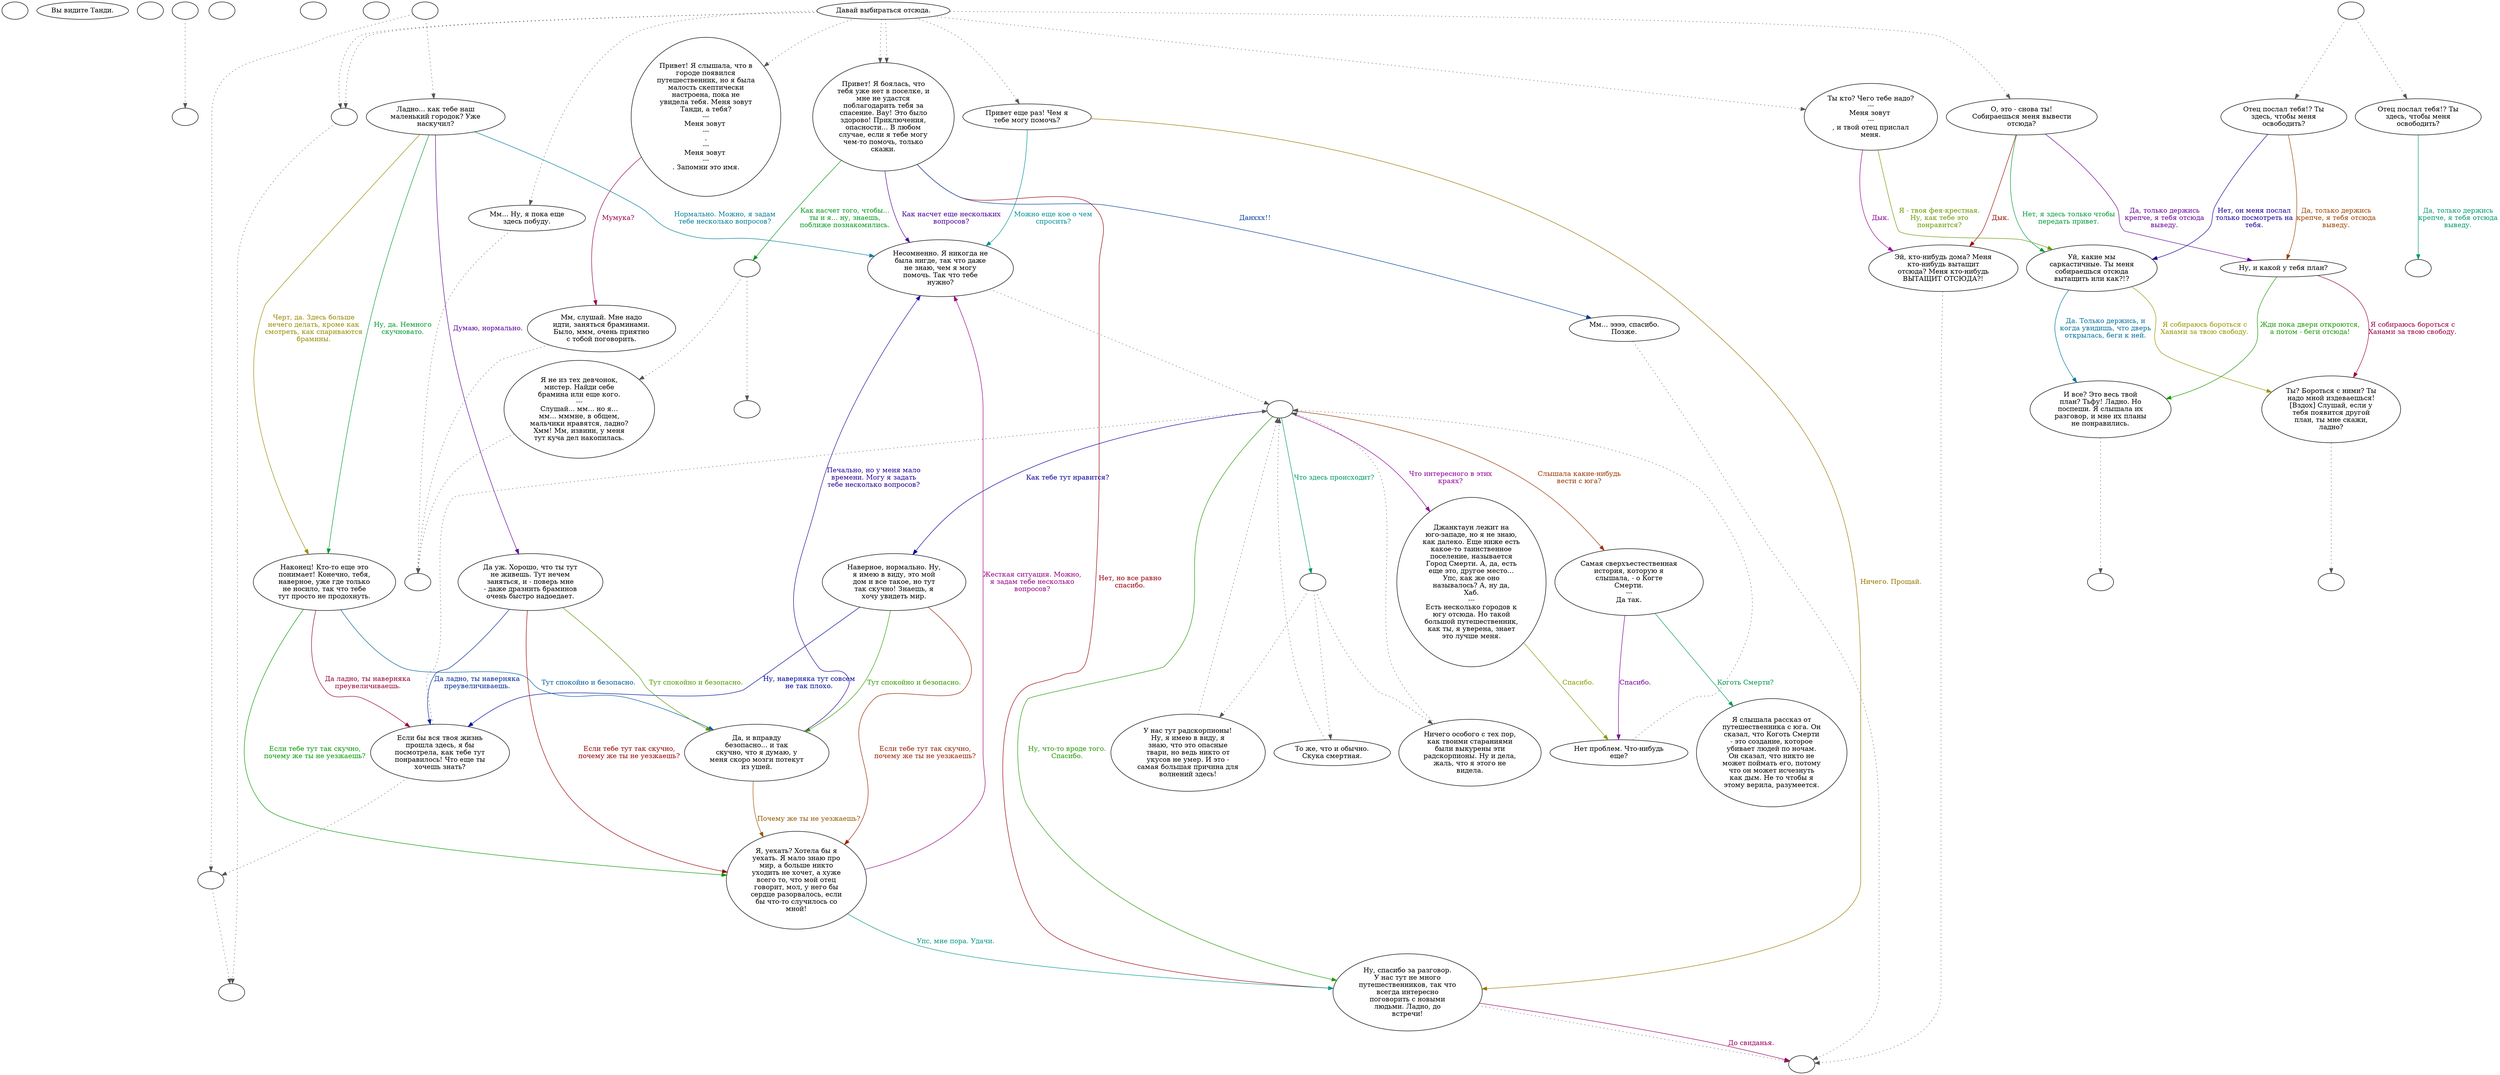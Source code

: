 digraph tandi {
  "start" [style=filled       fillcolor="#FFFFFF"       color="#000000"]
  "start" [label=""]
  "look_at_p_proc" [style=filled       fillcolor="#FFFFFF"       color="#000000"]
  "look_at_p_proc" [label="Вы видите Танди."]
  "map_enter_p_proc" [style=filled       fillcolor="#FFFFFF"       color="#000000"]
  "map_enter_p_proc" [label=""]
  "critter_p_proc" [style=filled       fillcolor="#FFFFFF"       color="#000000"]
  "critter_p_proc" -> "TandiSchedule" [style=dotted color="#555555"]
  "critter_p_proc" [label=""]
  "pickup_p_proc" [style=filled       fillcolor="#FFFFFF"       color="#000000"]
  "pickup_p_proc" [label=""]
  "damage_p_proc" [style=filled       fillcolor="#FFFFFF"       color="#000000"]
  "damage_p_proc" [label=""]
  "destroy_p_proc" [style=filled       fillcolor="#FFFFFF"       color="#000000"]
  "destroy_p_proc" [label=""]
  "talk_p_proc" [style=filled       fillcolor="#FFFFFF"       color="#000000"]
  "talk_p_proc" -> "get_reaction" [style=dotted color="#555555"]
  "talk_p_proc" -> "tandi43" [style=dotted color="#555555"]
  "talk_p_proc" -> "tandi37" [style=dotted color="#555555"]
  "talk_p_proc" -> "get_reaction" [style=dotted color="#555555"]
  "talk_p_proc" -> "tandi06" [style=dotted color="#555555"]
  "talk_p_proc" -> "tandi30" [style=dotted color="#555555"]
  "talk_p_proc" -> "tandi36" [style=dotted color="#555555"]
  "talk_p_proc" -> "tandi01" [style=dotted color="#555555"]
  "talk_p_proc" -> "tandi36" [style=dotted color="#555555"]
  "talk_p_proc" [label="Давай выбираться отсюда."]
  "tandi00" [style=filled       fillcolor="#FFFFFF"       color="#000000"]
  "tandi00" [label=""]
  "tandi00" -> "tandi15" [label="Что интересного в этих\nкраях?" color="#900099" fontcolor="#900099"]
  "tandi00" -> "tandi00_1" [label="Что здесь происходит?" color="#009963" fontcolor="#009963"]
  "tandi00" -> "tandi23" [label="Слышала какие-нибудь\nвести с юга?" color="#993600" fontcolor="#993600"]
  "tandi00" -> "tandi24" [label="Как тебе тут нравится?" color="#0A0099" fontcolor="#0A0099"]
  "tandi00" -> "tandi28" [label="Ну, что-то вроде того.\nСпасибо." color="#239900" fontcolor="#239900"]
  "tandi00_1" [style=filled       fillcolor="#FFFFFF"       color="#000000"]
  "tandi00_1" -> "tandi20" [style=dotted color="#555555"]
  "tandi00_1" -> "tandi21" [style=dotted color="#555555"]
  "tandi00_1" -> "tandi22" [style=dotted color="#555555"]
  "tandi00_1" [label=""]
  "tandi01" [style=filled       fillcolor="#FFFFFF"       color="#000000"]
  "tandi01" [label="Привет! Я слышала, что в\nгороде появился\nпутешественник, но я была\nмалость скептически\nнастроена, пока не\nувидела тебя. Меня зовут\nТанди, а тебя?\n---\nМеня зовут \n---\n.\n---\nМеня зовут \n---\n. Запомни это имя."]
  "tandi01" -> "tandi29" [label="Мумука?" color="#99004F" fontcolor="#99004F"]
  "tandi01a" [style=filled       fillcolor="#FFFFFF"       color="#000000"]
  "tandi01a" -> "DownReact" [style=dotted color="#555555"]
  "tandi01a" -> "tandi02" [style=dotted color="#555555"]
  "tandi01a" [label=""]
  "tandi02" [style=filled       fillcolor="#FFFFFF"       color="#000000"]
  "tandi02" [label="Ладно... как тебе наш\nмаленький городок? Уже\nнаскучил?"]
  "tandi02" -> "tandi03" [label="Нормально. Можно, я задам\nтебе несколько вопросов?" color="#007C99" fontcolor="#007C99"]
  "tandi02" -> "tandi14" [label="Черт, да. Здесь больше\nнечего делать, кроме как\nсмотреть, как спариваются\nбрамины." color="#998900" fontcolor="#998900"]
  "tandi02" -> "tandi04" [label="Думаю, нормально." color="#5D0099" fontcolor="#5D0099"]
  "tandi02" -> "tandi14" [label="Ну, да. Немного\nскучновато." color="#009930" fontcolor="#009930"]
  "tandi03" [style=filled       fillcolor="#FFFFFF"       color="#000000"]
  "tandi03" -> "tandi00" [style=dotted color="#555555"]
  "tandi03" [label="Несомненно. Я никогда не\nбыла нигде, так что даже\nне знаю, чем я могу\nпомочь. Так что тебе\nнужно?"]
  "tandi04" [style=filled       fillcolor="#FFFFFF"       color="#000000"]
  "tandi04" [label="Да уж. Хорошо, что ты тут\nне живешь. Тут нечем\nзаняться, и - поверь мне\n- даже дразнить браминов\nочень быстро надоедает."]
  "tandi04" -> "tandi05" [label="Если тебе тут так скучно,\nпочему же ты не уезжаешь?" color="#990300" fontcolor="#990300"]
  "tandi04" -> "tandi12" [label="Да ладно, ты наверняка\nпреувеличиваешь." color="#002999" fontcolor="#002999"]
  "tandi04" -> "tandi13" [label="Тут спокойно и безопасно." color="#569900" fontcolor="#569900"]
  "tandi05" [style=filled       fillcolor="#FFFFFF"       color="#000000"]
  "tandi05" [label="Я, уехать? Хотела бы я\nуехать. Я мало знаю про\nмир, а больше никто\nуходить не хочет, а хуже\nвсего то, что мой отец\nговорит, мол, у него бы\nсердце разорвалось, если\nбы что-то случилось со\nмной!"]
  "tandi05" -> "tandi03" [label="Жесткая ситуация. Можно,\nя задам тебе несколько\nвопросов?" color="#990083" fontcolor="#990083"]
  "tandi05" -> "tandi28" [label="Упс, мне пора. Удачи." color="#009983" fontcolor="#009983"]
  "tandi06" [style=filled       fillcolor="#FFFFFF"       color="#000000"]
  "tandi06" -> "tandix2" [style=dotted color="#555555"]
  "tandi06" [label="Мм... Ну, я пока еще\nздесь побуду."]
  "tandi12" [style=filled       fillcolor="#FFFFFF"       color="#000000"]
  "tandi12" -> "DownReact" [style=dotted color="#555555"]
  "tandi12" -> "tandi00" [style=dotted color="#555555"]
  "tandi12" [label="Если бы вся твоя жизнь\nпрошла здесь, я бы\nпосмотрела, как тебе тут\nпонравилось! Что еще ты\nхочешь знать?"]
  "tandi13" [style=filled       fillcolor="#FFFFFF"       color="#000000"]
  "tandi13" [label="Да, и вправду\nбезопасно... и так\nскучно, что я думаю, у\nменя скоро мозги потекут\nиз ушей."]
  "tandi13" -> "tandi05" [label="Почему же ты не уезжаешь?" color="#995600" fontcolor="#995600"]
  "tandi13" -> "tandi03" [label="Печально, но у меня мало\nвремени. Могу я задать\nтебе несколько вопросов?" color="#290099" fontcolor="#290099"]
  "tandi14" [style=filled       fillcolor="#FFFFFF"       color="#000000"]
  "tandi14" [label="Наконец! Кто-то еще это\nпонимает! Конечно, тебя,\nнаверное, уже где только\nне носило, так что тебе\nтут просто не продохнуть."]
  "tandi14" -> "tandi05" [label="Если тебе тут так скучно,\nпочему же ты не уезжаешь?" color="#039900" fontcolor="#039900"]
  "tandi14" -> "tandi12" [label="Да ладно, ты наверняка\nпреувеличиваешь." color="#990030" fontcolor="#990030"]
  "tandi14" -> "tandi13" [label="Тут спокойно и безопасно." color="#005C99" fontcolor="#005C99"]
  "tandi15" [style=filled       fillcolor="#FFFFFF"       color="#000000"]
  "tandi15" [label="Джанктаун лежит на\nюго-западе, но я не знаю,\nкак далеко. Еще ниже есть\nкакое-то таинственное\nпоселение, называется\nГород Смерти. А, да, есть\nеще это, другое место...\nУпс, как же оно\nназывалось? А, ну да,\nХаб.\n---\nЕсть несколько городов к\nюгу отсюда. Но такой\nбольшой путешественник,\nкак ты, я уверена, знает\nэто лучше меня."]
  "tandi15" -> "tandi16" [label="Спасибо." color="#899900" fontcolor="#899900"]
  "tandi16" [style=filled       fillcolor="#FFFFFF"       color="#000000"]
  "tandi16" -> "tandi00" [style=dotted color="#555555"]
  "tandi16" [label="Нет проблем. Что-нибудь\nеще?"]
  "tandi20" [style=filled       fillcolor="#FFFFFF"       color="#000000"]
  "tandi20" -> "tandi00" [style=dotted color="#555555"]
  "tandi20" [label="У нас тут радскорпионы!\nНу, я имею в виду, я\nзнаю, что это опасные\nтвари, но ведь никто от\nукусов не умер. И это -\nсамая большая причина для\nволнений здесь!"]
  "tandi21" [style=filled       fillcolor="#FFFFFF"       color="#000000"]
  "tandi21" -> "tandi00" [style=dotted color="#555555"]
  "tandi21" [label="Ничего особого с тех пор,\nкак твоими стараниями\nбыли выкурены эти\nрадскорпионы. Ну и дела,\nжаль, что я этого не\nвидела."]
  "tandi22" [style=filled       fillcolor="#FFFFFF"       color="#000000"]
  "tandi22" -> "tandi00" [style=dotted color="#555555"]
  "tandi22" [label="То же, что и обычно.\nСкука смертная."]
  "tandi23" [style=filled       fillcolor="#FFFFFF"       color="#000000"]
  "tandi23" [label="Самая сверхъестественная\nистория, которую я\nслышала, - о Когте\nСмерти.\n---\nДа так."]
  "tandi23" -> "tandi16" [label="Спасибо." color="#7C0099" fontcolor="#7C0099"]
  "tandi23" -> "tandi52" [label="Коготь Смерти?" color="#009950" fontcolor="#009950"]
  "tandi24" [style=filled       fillcolor="#FFFFFF"       color="#000000"]
  "tandi24" [label="Наверное, нормально. Ну,\nя имею в виду, это мой\nдом и все такое, но тут\nтак скучно! Знаешь, я\nхочу увидеть мир."]
  "tandi24" -> "tandi05" [label="Если тебе тут так скучно,\nпочему же ты не уезжаешь?" color="#992300" fontcolor="#992300"]
  "tandi24" -> "tandi12" [label="Ну, наверняка тут совсем\nне так плохо." color="#000A99" fontcolor="#000A99"]
  "tandi24" -> "tandi13" [label="Тут спокойно и безопасно." color="#369900" fontcolor="#369900"]
  "tandi27" [style=filled       fillcolor="#FFFFFF"       color="#000000"]
  "tandi27" -> "tandix2" [style=dotted color="#555555"]
  "tandi27" [label="Я не из тех девчонок,\nмистер. Найди себе\nбрамина или еще кого.\n---\nСлушай... мм... но я...\nмм... мммне, в общем,\nмальчики нравятся, ладно?\nХмм! Мм, извини, у меня\nтут куча дел накопилась."]
  "tandi28" [style=filled       fillcolor="#FFFFFF"       color="#000000"]
  "tandi28" -> "tandix" [style=dotted color="#555555"]
  "tandi28" [label="Ну, спасибо за разговор.\nУ нас тут не много\nпутешественников, так что\nвсегда интересно\nпоговорить с новыми\nлюдьми. Ладно, до\nвстречи!"]
  "tandi28" -> "tandix" [label="До свиданья." color="#990063" fontcolor="#990063"]
  "tandi29" [style=filled       fillcolor="#FFFFFF"       color="#000000"]
  "tandi29" -> "tandix2" [style=dotted color="#555555"]
  "tandi29" [label="Мм, слушай. Мне надо\nидти, заняться браминами.\nБыло, ммм, очень приятно\nс тобой поговорить."]
  "tandi30" [style=filled       fillcolor="#FFFFFF"       color="#000000"]
  "tandi30" [label="Привет еще раз! Чем я\nтебе могу помочь?"]
  "tandi30" -> "tandi03" [label="Можно еще кое о чем\nспросить?" color="#009099" fontcolor="#009099"]
  "tandi30" -> "tandi28" [label="Ничего. Прощай." color="#997600" fontcolor="#997600"]
  "tandi35" [style=filled       fillcolor="#FFFFFF"       color="#000000"]
  "tandi35" -> "tandix" [style=dotted color="#555555"]
  "tandi35" [label="Мм... ээээ, спасибо.\nПозже."]
  "tandi36" [style=filled       fillcolor="#FFFFFF"       color="#000000"]
  "tandi36" [label="Привет! Я боялась, что\nтебя уже нет в поселке, и\nмне не удастся\nпоблагодарить тебя за\nспасение. Вау! Это было\nздорово! Приключения,\nопасности... В любом\nслучае, если я тебе могу\nчем-то помочь, только\nскажи."]
  "tandi36" -> "tandi03" [label="Как насчет еще нескольких\nвопросов?" color="#490099" fontcolor="#490099"]
  "tandi36" -> "tandi36a" [label="Как насчет того, чтобы...\nты и я... ну, знаешь,\nпоближе познакомились." color="#00991C" fontcolor="#00991C"]
  "tandi36" -> "tandi28" [label="Нет, но все равно\nспасибо." color="#990010" fontcolor="#990010"]
  "tandi36" -> "tandi35" [label="Данххх!!" color="#003D99" fontcolor="#003D99"]
  "tandi36a" [style=filled       fillcolor="#FFFFFF"       color="#000000"]
  "tandi36a" -> "BottomReact" [style=dotted color="#555555"]
  "tandi36a" -> "tandi27" [style=dotted color="#555555"]
  "tandi36a" [label=""]
  "tandi37" [style=filled       fillcolor="#FFFFFF"       color="#000000"]
  "tandi37" [label="Ты кто? Чего тебе надо?\n---\nМеня зовут \n---\n, и твой отец прислал\nменя."]
  "tandi37" -> "tandi42" [label="Я - твоя фея-крестная.\nНу, как тебе это\nпонравится?" color="#699900" fontcolor="#699900"]
  "tandi37" -> "tandi43a" [label="Дык." color="#990096" fontcolor="#990096"]
  "tandi38" [style=filled       fillcolor="#FFFFFF"       color="#000000"]
  "tandi38" -> "tandi38a" [style=dotted color="#555555"]
  "tandi38" -> "tandi38b" [style=dotted color="#555555"]
  "tandi38" [label=""]
  "tandi38a" [style=filled       fillcolor="#FFFFFF"       color="#000000"]
  "tandi38a" [label="Отец послал тебя!? Ты\nздесь, чтобы меня\nосвободить?"]
  "tandi38a" -> "tandiend" [label="Да, только держись\nкрепче, я тебя отсюда\nвыведу." color="#00996F" fontcolor="#00996F"]
  "tandi38b" [style=filled       fillcolor="#FFFFFF"       color="#000000"]
  "tandi38b" [label="Отец послал тебя!? Ты\nздесь, чтобы меня\nосвободить?"]
  "tandi38b" -> "tandi39" [label="Да, только держись\nкрепче, я тебя отсюда\nвыведу." color="#994300" fontcolor="#994300"]
  "tandi38b" -> "tandi42" [label="Нет, он меня послал\nтолько посмотреть на\nтебя." color="#160099" fontcolor="#160099"]
  "tandi39" [style=filled       fillcolor="#FFFFFF"       color="#000000"]
  "tandi39" [label="Ну, и какой у тебя план?"]
  "tandi39" -> "tandi40" [label="Жди пока двери откроются,\nа потом - беги отсюда!" color="#179900" fontcolor="#179900"]
  "tandi39" -> "tandi41" [label="Я собираюсь бороться с\nХанами за твою свободу." color="#990043" fontcolor="#990043"]
  "tandi40" [style=filled       fillcolor="#FFFFFF"       color="#000000"]
  "tandi40" -> "tandix3" [style=dotted color="#555555"]
  "tandi40" [label="И все? Это весь твой\nплан? Тьфу! Ладно. Но\nпоспеши. Я слышала их\nразговор, и мне их планы\nне понравились."]
  "tandi41" [style=filled       fillcolor="#FFFFFF"       color="#000000"]
  "tandi41" -> "tandix4" [style=dotted color="#555555"]
  "tandi41" [label="Ты? Бороться с ними? Ты\nнадо мной издеваешься!\n[Вздох] Слушай, если у\nтебя появится другой\nплан, ты мне скажи,\nладно?"]
  "tandi42" [style=filled       fillcolor="#FFFFFF"       color="#000000"]
  "tandi42" [label="Уй, какие мы\nсаркастичные. Ты меня\nсобираешься отсюда\nвытащить или как?!?"]
  "tandi42" -> "tandi40" [label="Да. Только держись, и\nкогда увидишь, что дверь\nоткрылась, беги к ней." color="#007099" fontcolor="#007099"]
  "tandi42" -> "tandi41" [label="Я собираюсь бороться с\nХанами за твою свободу." color="#999500" fontcolor="#999500"]
  "tandi43" [style=filled       fillcolor="#FFFFFF"       color="#000000"]
  "tandi43" [label="О, это - снова ты!\nСобираешься меня вывести\nотсюда?"]
  "tandi43" -> "tandi39" [label="Да, только держись\nкрепче, я тебя отсюда\nвыведу." color="#690099" fontcolor="#690099"]
  "tandi43" -> "tandi42" [label="Нет, я здесь только чтобы\nпередать привет." color="#00993C" fontcolor="#00993C"]
  "tandi43" -> "tandi43a" [label="Дык." color="#990F00" fontcolor="#990F00"]
  "tandi43a" [style=filled       fillcolor="#FFFFFF"       color="#000000"]
  "tandi43a" -> "tandix" [style=dotted color="#555555"]
  "tandi43a" [label="Эй, кто-нибудь дома? Меня\nкто-нибудь вытащит\nотсюда? Меня кто-нибудь\nВЫТАЩИТ ОТСЮДА?!"]
  "tandi52" [style=filled       fillcolor="#FFFFFF"       color="#000000"]
  "tandi52" [label="Я слышала рассказ от\nпутешественника с юга. Он\nсказал, что Коготь Смерти\n- это создание, которое\nубивает людей по ночам.\nОн сказал, что никто не\nможет поймать его, потому\nчто он может исчезнуть\nкак дым. Не то чтобы я\nэтому верила, разумеется."]
  "tandix" [style=filled       fillcolor="#FFFFFF"       color="#000000"]
  "tandix" [label=""]
  "tandix2" [style=filled       fillcolor="#FFFFFF"       color="#000000"]
  "tandix2" [label=""]
  "tandix3" [style=filled       fillcolor="#FFFFFF"       color="#000000"]
  "tandix3" [label=""]
  "tandix4" [style=filled       fillcolor="#FFFFFF"       color="#000000"]
  "tandix4" [label=""]
  "tandiend" [style=filled       fillcolor="#FFFFFF"       color="#000000"]
  "tandiend" [label=""]
  "TandiSchedule" [style=filled       fillcolor="#FFFFFF"       color="#000000"]
  "TandiSchedule" [label=""]
  "get_reaction" [style=filled       fillcolor="#FFFFFF"       color="#000000"]
  "get_reaction" -> "ReactToLevel" [style=dotted color="#555555"]
  "get_reaction" [label=""]
  "ReactToLevel" [style=filled       fillcolor="#FFFFFF"       color="#000000"]
  "ReactToLevel" [label=""]
  "DownReact" [style=filled       fillcolor="#FFFFFF"       color="#000000"]
  "DownReact" -> "ReactToLevel" [style=dotted color="#555555"]
  "DownReact" [label=""]
  "BottomReact" [style=filled       fillcolor="#FFFFFF"       color="#000000"]
  "BottomReact" [label=""]
}